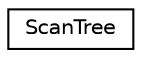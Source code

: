 digraph "Graphical Class Hierarchy"
{
 // LATEX_PDF_SIZE
  edge [fontname="Helvetica",fontsize="10",labelfontname="Helvetica",labelfontsize="10"];
  node [fontname="Helvetica",fontsize="10",shape=record];
  rankdir="LR";
  Node0 [label="ScanTree",height=0.2,width=0.4,color="black", fillcolor="white", style="filled",URL="$classScanTree.html",tooltip=" "];
}
